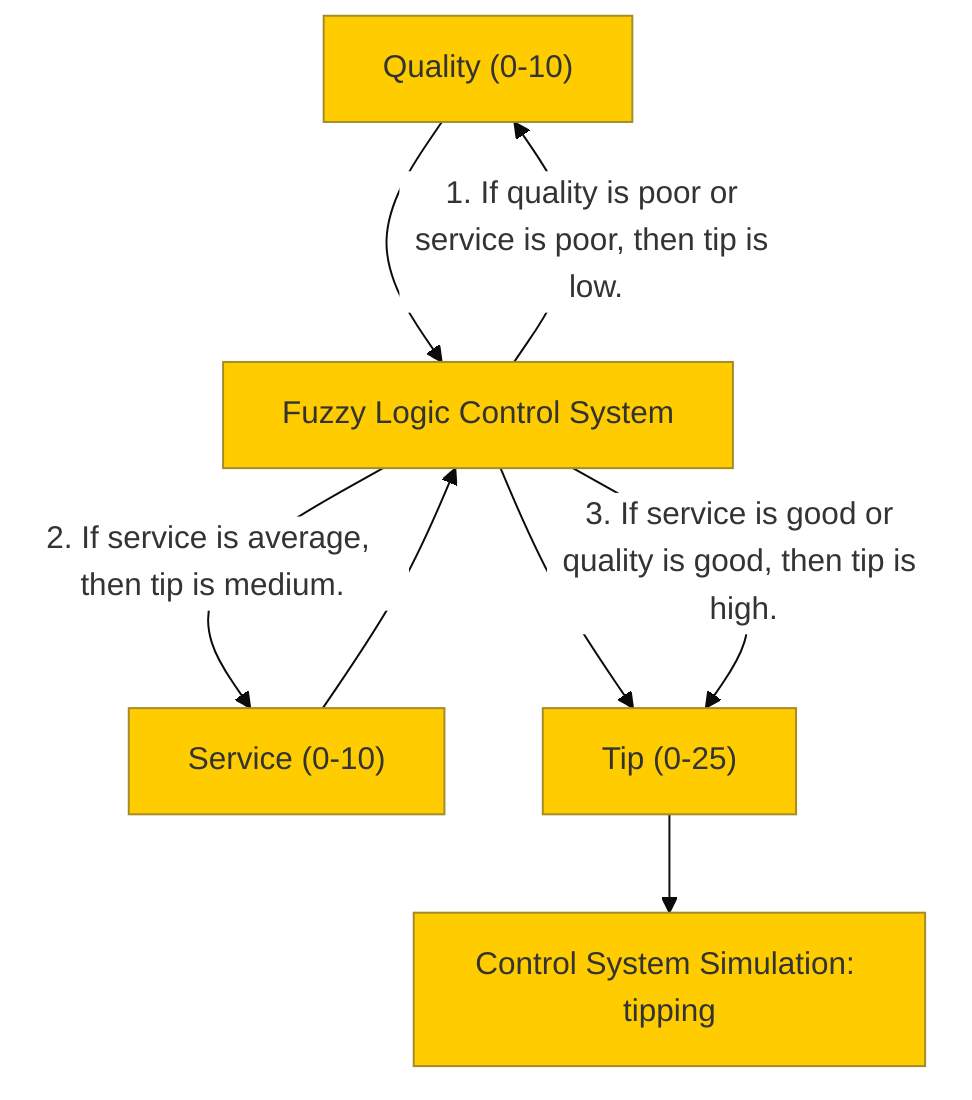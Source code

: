%%{init: {'theme': 'base', 'themeVariables': {'primaryColor': '#ffcc00', 'edgeLabelBackground':'#ffffff', 'tertiaryColor': '#F0F0F0'}}}%%

flowchart TD
    %% Node for Antecedent: Quality
    quality["Quality (0-10)"]
    
    %% Node for Antecedent: Service
    service["Service (0-10)"]
    
    %% Node for Fuzzy Logic Control System
    flcs["Fuzzy Logic Control System"]
    
    %% Node for Consequent: Tip
    tip["Tip (0-25)"]
    
    %% Node for Control System Simulation
    tipping["Control System Simulation: tipping"]

    %% Edges
    quality --> flcs
    service --> flcs
    flcs --> tip
    tip --> tipping

    %% Explanation for Fuzzy Logic Control System rules - formatted as shapes
    flcs --> |"1. If quality is poor or service is poor, then tip is low."| quality
    flcs --> |"2. If service is average, then tip is medium."| service
    flcs --> |"3. If service is good or quality is good, then tip is high."| tip